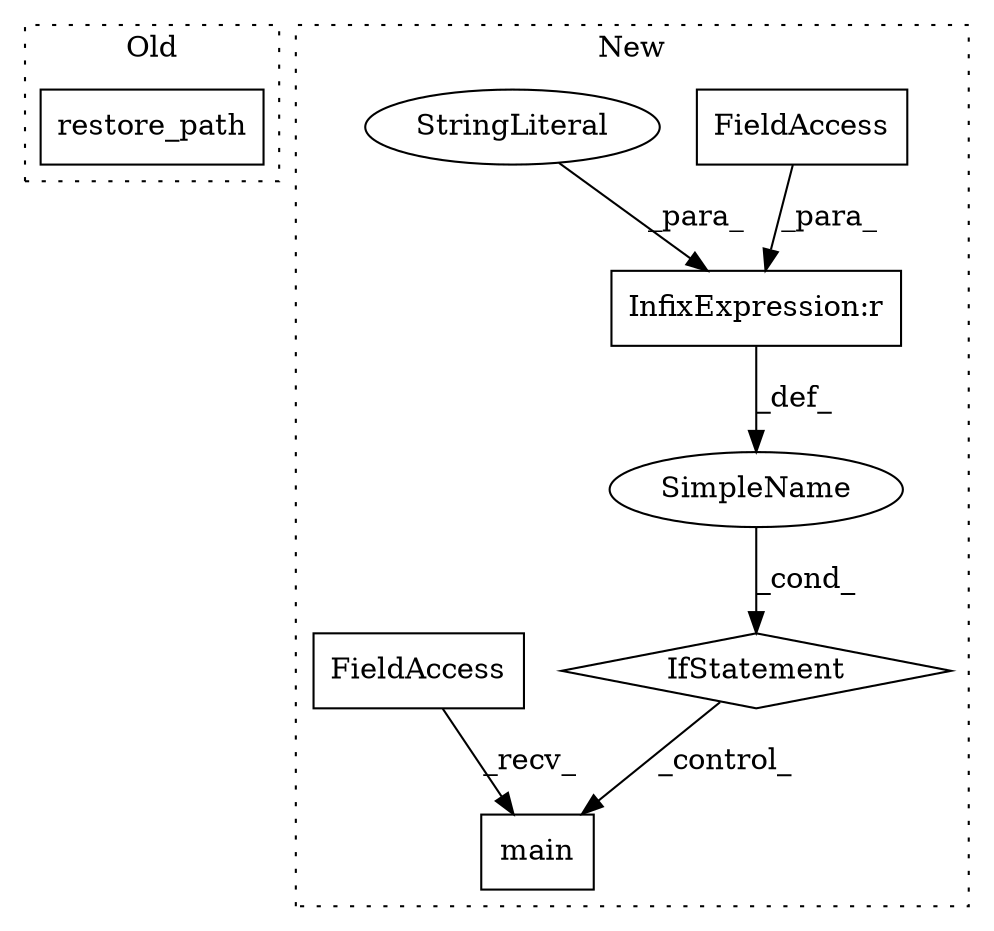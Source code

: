 digraph G {
subgraph cluster0 {
1 [label="restore_path" a="32" s="183" l="14" shape="box"];
label = "Old";
style="dotted";
}
subgraph cluster1 {
2 [label="IfStatement" a="25" s="1204,1230" l="4,2" shape="diamond"];
3 [label="InfixExpression:r" a="27" s="1216" l="4" shape="box"];
4 [label="FieldAccess" a="22" s="1208" l="8" shape="box"];
5 [label="StringLiteral" a="45" s="1220" l="10" shape="ellipse"];
6 [label="SimpleName" a="42" s="" l="" shape="ellipse"];
7 [label="main" a="32" s="1249" l="6" shape="box"];
8 [label="FieldAccess" a="22" s="1240" l="8" shape="box"];
label = "New";
style="dotted";
}
2 -> 7 [label="_control_"];
3 -> 6 [label="_def_"];
4 -> 3 [label="_para_"];
5 -> 3 [label="_para_"];
6 -> 2 [label="_cond_"];
8 -> 7 [label="_recv_"];
}